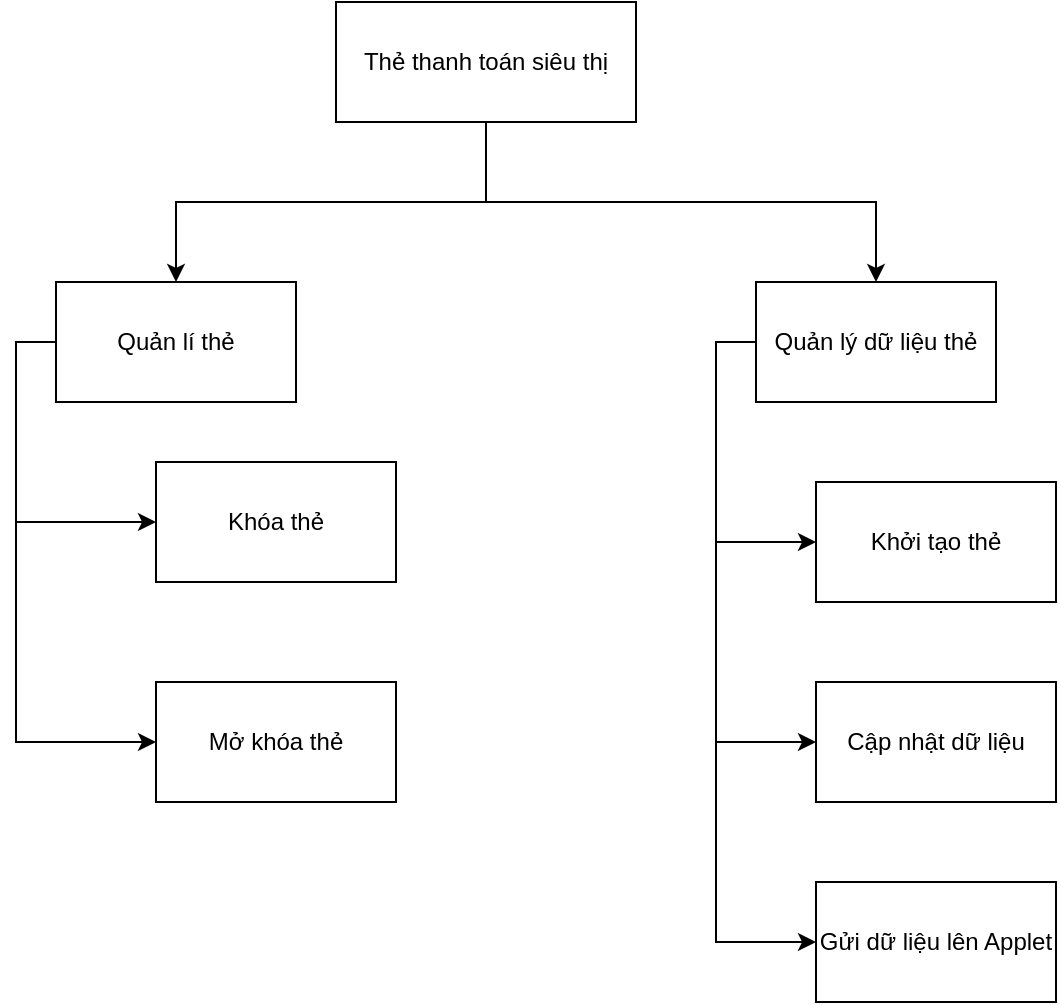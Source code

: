 <mxfile version="20.3.0" type="github" pages="3">
  <diagram id="s2KIgO2PvSNq3SzGP1Op" name="Page-1">
    <mxGraphModel dx="997" dy="548" grid="1" gridSize="10" guides="1" tooltips="1" connect="1" arrows="1" fold="1" page="1" pageScale="1" pageWidth="850" pageHeight="1100" math="0" shadow="0">
      <root>
        <mxCell id="0" />
        <mxCell id="1" parent="0" />
        <mxCell id="Gq5N5_ihpk3a6jA_Wd6o-12" style="edgeStyle=orthogonalEdgeStyle;rounded=0;orthogonalLoop=1;jettySize=auto;html=1;exitX=0.25;exitY=1;exitDx=0;exitDy=0;entryX=0.5;entryY=0;entryDx=0;entryDy=0;" parent="1" source="Gq5N5_ihpk3a6jA_Wd6o-1" target="Gq5N5_ihpk3a6jA_Wd6o-2" edge="1">
          <mxGeometry relative="1" as="geometry">
            <Array as="points">
              <mxPoint x="435" y="100" />
              <mxPoint x="435" y="140" />
              <mxPoint x="280" y="140" />
            </Array>
          </mxGeometry>
        </mxCell>
        <mxCell id="Gq5N5_ihpk3a6jA_Wd6o-13" style="edgeStyle=orthogonalEdgeStyle;rounded=0;orthogonalLoop=1;jettySize=auto;html=1;exitX=0.75;exitY=1;exitDx=0;exitDy=0;entryX=0.5;entryY=0;entryDx=0;entryDy=0;" parent="1" source="Gq5N5_ihpk3a6jA_Wd6o-1" target="Gq5N5_ihpk3a6jA_Wd6o-3" edge="1">
          <mxGeometry relative="1" as="geometry">
            <Array as="points">
              <mxPoint x="435" y="100" />
              <mxPoint x="435" y="140" />
              <mxPoint x="630" y="140" />
            </Array>
          </mxGeometry>
        </mxCell>
        <mxCell id="Gq5N5_ihpk3a6jA_Wd6o-1" value="Thẻ thanh toán siêu thị" style="rounded=0;whiteSpace=wrap;html=1;" parent="1" vertex="1">
          <mxGeometry x="360" y="40" width="150" height="60" as="geometry" />
        </mxCell>
        <mxCell id="Gq5N5_ihpk3a6jA_Wd6o-17" style="edgeStyle=orthogonalEdgeStyle;rounded=0;orthogonalLoop=1;jettySize=auto;html=1;exitX=0;exitY=0.5;exitDx=0;exitDy=0;entryX=0;entryY=0.5;entryDx=0;entryDy=0;" parent="1" source="Gq5N5_ihpk3a6jA_Wd6o-2" target="Gq5N5_ihpk3a6jA_Wd6o-18" edge="1">
          <mxGeometry relative="1" as="geometry">
            <Array as="points">
              <mxPoint x="200" y="210" />
              <mxPoint x="200" y="410" />
            </Array>
          </mxGeometry>
        </mxCell>
        <mxCell id="Gq5N5_ihpk3a6jA_Wd6o-20" style="edgeStyle=orthogonalEdgeStyle;rounded=0;orthogonalLoop=1;jettySize=auto;html=1;entryX=0;entryY=0.5;entryDx=0;entryDy=0;" parent="1" source="Gq5N5_ihpk3a6jA_Wd6o-2" target="Gq5N5_ihpk3a6jA_Wd6o-14" edge="1">
          <mxGeometry relative="1" as="geometry">
            <Array as="points">
              <mxPoint x="200" y="210" />
              <mxPoint x="200" y="300" />
            </Array>
          </mxGeometry>
        </mxCell>
        <mxCell id="Gq5N5_ihpk3a6jA_Wd6o-2" value="Quản lí thẻ" style="rounded=0;whiteSpace=wrap;html=1;" parent="1" vertex="1">
          <mxGeometry x="220" y="180" width="120" height="60" as="geometry" />
        </mxCell>
        <mxCell id="Gq5N5_ihpk3a6jA_Wd6o-22" style="edgeStyle=orthogonalEdgeStyle;rounded=0;orthogonalLoop=1;jettySize=auto;html=1;exitX=0;exitY=0.5;exitDx=0;exitDy=0;entryX=0;entryY=0.5;entryDx=0;entryDy=0;" parent="1" source="Gq5N5_ihpk3a6jA_Wd6o-3" target="Gq5N5_ihpk3a6jA_Wd6o-21" edge="1">
          <mxGeometry relative="1" as="geometry" />
        </mxCell>
        <mxCell id="Gq5N5_ihpk3a6jA_Wd6o-25" style="edgeStyle=orthogonalEdgeStyle;rounded=0;orthogonalLoop=1;jettySize=auto;html=1;entryX=0;entryY=0.5;entryDx=0;entryDy=0;" parent="1" source="Gq5N5_ihpk3a6jA_Wd6o-3" target="Gq5N5_ihpk3a6jA_Wd6o-23" edge="1">
          <mxGeometry relative="1" as="geometry">
            <Array as="points">
              <mxPoint x="550" y="210" />
              <mxPoint x="550" y="410" />
            </Array>
          </mxGeometry>
        </mxCell>
        <mxCell id="Gq5N5_ihpk3a6jA_Wd6o-26" style="edgeStyle=orthogonalEdgeStyle;rounded=0;orthogonalLoop=1;jettySize=auto;html=1;entryX=0;entryY=0.5;entryDx=0;entryDy=0;" parent="1" source="Gq5N5_ihpk3a6jA_Wd6o-3" target="Gq5N5_ihpk3a6jA_Wd6o-24" edge="1">
          <mxGeometry relative="1" as="geometry">
            <Array as="points">
              <mxPoint x="550" y="210" />
              <mxPoint x="550" y="510" />
            </Array>
          </mxGeometry>
        </mxCell>
        <mxCell id="Gq5N5_ihpk3a6jA_Wd6o-3" value="Quản lý dữ liệu thẻ" style="rounded=0;whiteSpace=wrap;html=1;" parent="1" vertex="1">
          <mxGeometry x="570" y="180" width="120" height="60" as="geometry" />
        </mxCell>
        <mxCell id="Gq5N5_ihpk3a6jA_Wd6o-14" value="Khóa thẻ" style="rounded=0;whiteSpace=wrap;html=1;" parent="1" vertex="1">
          <mxGeometry x="270" y="270" width="120" height="60" as="geometry" />
        </mxCell>
        <mxCell id="Gq5N5_ihpk3a6jA_Wd6o-18" value="Mở khóa thẻ" style="rounded=0;whiteSpace=wrap;html=1;" parent="1" vertex="1">
          <mxGeometry x="270" y="380" width="120" height="60" as="geometry" />
        </mxCell>
        <mxCell id="Gq5N5_ihpk3a6jA_Wd6o-21" value="Khởi tạo thẻ" style="rounded=0;whiteSpace=wrap;html=1;" parent="1" vertex="1">
          <mxGeometry x="600" y="280" width="120" height="60" as="geometry" />
        </mxCell>
        <mxCell id="Gq5N5_ihpk3a6jA_Wd6o-23" value="Cập nhật dữ liệu" style="rounded=0;whiteSpace=wrap;html=1;" parent="1" vertex="1">
          <mxGeometry x="600" y="380" width="120" height="60" as="geometry" />
        </mxCell>
        <mxCell id="Gq5N5_ihpk3a6jA_Wd6o-24" value="Gửi dữ liệu lên Applet" style="rounded=0;whiteSpace=wrap;html=1;" parent="1" vertex="1">
          <mxGeometry x="600" y="480" width="120" height="60" as="geometry" />
        </mxCell>
      </root>
    </mxGraphModel>
  </diagram>
  <diagram id="UxgXBTuW9lzwMIfWz5Eo" name="Page-2">
    <mxGraphModel dx="997" dy="548" grid="1" gridSize="10" guides="1" tooltips="1" connect="1" arrows="1" fold="1" page="1" pageScale="1" pageWidth="850" pageHeight="1100" math="0" shadow="0">
      <root>
        <mxCell id="0" />
        <mxCell id="1" parent="0" />
        <mxCell id="IsuUf2nJKKr1LJE2aQE9-7" style="edgeStyle=orthogonalEdgeStyle;rounded=0;orthogonalLoop=1;jettySize=auto;html=1;exitX=1;exitY=0.5;exitDx=0;exitDy=0;exitPerimeter=0;" edge="1" parent="1" source="IsuUf2nJKKr1LJE2aQE9-2">
          <mxGeometry relative="1" as="geometry">
            <mxPoint x="590" y="200" as="targetPoint" />
          </mxGeometry>
        </mxCell>
        <mxCell id="IsuUf2nJKKr1LJE2aQE9-11" value="False &amp;gt; 3" style="edgeLabel;html=1;align=center;verticalAlign=middle;resizable=0;points=[];fontSize=14;" vertex="1" connectable="0" parent="IsuUf2nJKKr1LJE2aQE9-7">
          <mxGeometry x="-0.2" y="4" relative="1" as="geometry">
            <mxPoint y="-16" as="offset" />
          </mxGeometry>
        </mxCell>
        <mxCell id="IsuUf2nJKKr1LJE2aQE9-13" value="" style="edgeStyle=orthogonalEdgeStyle;rounded=0;orthogonalLoop=1;jettySize=auto;html=1;fontSize=14;" edge="1" parent="1" source="IsuUf2nJKKr1LJE2aQE9-2" target="IsuUf2nJKKr1LJE2aQE9-12">
          <mxGeometry relative="1" as="geometry" />
        </mxCell>
        <mxCell id="IsuUf2nJKKr1LJE2aQE9-2" value="&lt;font style=&quot;font-size: 14px;&quot;&gt;Nhập mã PIN&lt;/font&gt;" style="strokeWidth=2;html=1;shape=mxgraph.flowchart.decision;whiteSpace=wrap;" vertex="1" parent="1">
          <mxGeometry x="310" y="150" width="160" height="100" as="geometry" />
        </mxCell>
        <mxCell id="IsuUf2nJKKr1LJE2aQE9-6" style="edgeStyle=orthogonalEdgeStyle;rounded=0;orthogonalLoop=1;jettySize=auto;html=1;entryX=0.5;entryY=0;entryDx=0;entryDy=0;entryPerimeter=0;" edge="1" parent="1" source="IsuUf2nJKKr1LJE2aQE9-3" target="IsuUf2nJKKr1LJE2aQE9-2">
          <mxGeometry relative="1" as="geometry" />
        </mxCell>
        <mxCell id="IsuUf2nJKKr1LJE2aQE9-3" value="" style="ellipse;whiteSpace=wrap;html=1;aspect=fixed;strokeWidth=1;fillColor=#000000;" vertex="1" parent="1">
          <mxGeometry x="380" y="70" width="20" height="20" as="geometry" />
        </mxCell>
        <mxCell id="IsuUf2nJKKr1LJE2aQE9-8" value="&lt;font style=&quot;font-size: 14px;&quot;&gt;Khóa thẻ&lt;/font&gt;" style="rounded=0;whiteSpace=wrap;html=1;strokeColor=#000000;strokeWidth=2;fillColor=default;" vertex="1" parent="1">
          <mxGeometry x="590" y="170" width="120" height="70" as="geometry" />
        </mxCell>
        <mxCell id="IsuUf2nJKKr1LJE2aQE9-15" value="" style="edgeStyle=orthogonalEdgeStyle;rounded=0;orthogonalLoop=1;jettySize=auto;html=1;fontSize=14;" edge="1" parent="1" source="IsuUf2nJKKr1LJE2aQE9-12">
          <mxGeometry relative="1" as="geometry">
            <mxPoint x="390" y="426" as="targetPoint" />
          </mxGeometry>
        </mxCell>
        <mxCell id="IsuUf2nJKKr1LJE2aQE9-12" value="Hiển thị giao diện Home/ Khởi tạo thẻ" style="whiteSpace=wrap;html=1;strokeWidth=2;fontSize=14;" vertex="1" parent="1">
          <mxGeometry x="330" y="310" width="120" height="60" as="geometry" />
        </mxCell>
        <mxCell id="IsuUf2nJKKr1LJE2aQE9-17" value="" style="ellipse;html=1;shape=endState;shadow=0;sketch=0;strokeWidth=1;fontSize=14;dropTarget=0;fillColor=#000000;" vertex="1" parent="1">
          <mxGeometry x="375" y="430" width="30" height="30" as="geometry" />
        </mxCell>
      </root>
    </mxGraphModel>
  </diagram>
  <diagram id="aGvHB609TjytMwpsdZyC" name="Page-3">
    <mxGraphModel dx="997" dy="548" grid="1" gridSize="10" guides="1" tooltips="1" connect="1" arrows="1" fold="1" page="1" pageScale="1" pageWidth="850" pageHeight="1100" math="0" shadow="0">
      <root>
        <mxCell id="0" />
        <mxCell id="1" parent="0" />
        <mxCell id="AuBaEk5z0Y04H_QIRiDl-2" value="" style="edgeStyle=orthogonalEdgeStyle;html=1;verticalAlign=bottom;endArrow=open;endSize=8;strokeColor=#FFFFFF;rounded=0;fontSize=14;" edge="1" parent="1">
          <mxGeometry relative="1" as="geometry">
            <mxPoint x="215" y="130" as="targetPoint" />
            <mxPoint x="215" y="70" as="sourcePoint" />
          </mxGeometry>
        </mxCell>
        <mxCell id="AuBaEk5z0Y04H_QIRiDl-8" value="" style="edgeStyle=orthogonalEdgeStyle;rounded=0;orthogonalLoop=1;jettySize=auto;html=1;strokeColor=#FFFFFF;fontSize=14;" edge="1" parent="1" source="AuBaEk5z0Y04H_QIRiDl-5">
          <mxGeometry relative="1" as="geometry">
            <mxPoint x="155" y="210" as="targetPoint" />
          </mxGeometry>
        </mxCell>
        <mxCell id="AuBaEk5z0Y04H_QIRiDl-10" value="" style="edgeStyle=orthogonalEdgeStyle;rounded=0;orthogonalLoop=1;jettySize=auto;html=1;strokeColor=#000000;fontSize=14;" edge="1" parent="1" source="AuBaEk5z0Y04H_QIRiDl-5" target="AuBaEk5z0Y04H_QIRiDl-9">
          <mxGeometry relative="1" as="geometry" />
        </mxCell>
        <mxCell id="AuBaEk5z0Y04H_QIRiDl-5" value="" style="ellipse;html=1;shape=startState;fillColor=#FFFFFF;strokeColor=#000000;shadow=0;sketch=0;strokeWidth=1;fontSize=14;" vertex="1" parent="1">
          <mxGeometry x="140" y="30" width="30" height="30" as="geometry" />
        </mxCell>
        <mxCell id="AuBaEk5z0Y04H_QIRiDl-12" value="" style="edgeStyle=orthogonalEdgeStyle;rounded=0;orthogonalLoop=1;jettySize=auto;html=1;strokeColor=#000000;fontSize=14;" edge="1" parent="1" source="AuBaEk5z0Y04H_QIRiDl-9" target="AuBaEk5z0Y04H_QIRiDl-11">
          <mxGeometry relative="1" as="geometry" />
        </mxCell>
        <mxCell id="AuBaEk5z0Y04H_QIRiDl-15" value="" style="edgeStyle=orthogonalEdgeStyle;rounded=0;orthogonalLoop=1;jettySize=auto;html=1;strokeColor=#000000;fontSize=14;" edge="1" parent="1" source="AuBaEk5z0Y04H_QIRiDl-9" target="AuBaEk5z0Y04H_QIRiDl-14">
          <mxGeometry relative="1" as="geometry" />
        </mxCell>
        <mxCell id="AuBaEk5z0Y04H_QIRiDl-9" value="Nhập mã PIN" style="rhombus;whiteSpace=wrap;html=1;fontSize=14;fillColor=#FFFFFF;strokeColor=#000000;shadow=0;sketch=0;strokeWidth=1;" vertex="1" parent="1">
          <mxGeometry x="50" y="115" width="210" height="80" as="geometry" />
        </mxCell>
        <mxCell id="AuBaEk5z0Y04H_QIRiDl-11" value="Khóa thẻ" style="whiteSpace=wrap;html=1;fontSize=14;fillColor=#FFFFFF;strokeColor=#000000;shadow=0;sketch=0;strokeWidth=1;" vertex="1" parent="1">
          <mxGeometry x="360" y="125" width="120" height="60" as="geometry" />
        </mxCell>
        <mxCell id="AuBaEk5z0Y04H_QIRiDl-13" value="False &amp;gt; 3" style="text;html=1;align=center;verticalAlign=middle;resizable=0;points=[];autosize=1;strokeColor=none;fillColor=none;fontSize=14;" vertex="1" parent="1">
          <mxGeometry x="260" y="115" width="80" height="30" as="geometry" />
        </mxCell>
        <mxCell id="AuBaEk5z0Y04H_QIRiDl-18" value="" style="edgeStyle=orthogonalEdgeStyle;rounded=0;orthogonalLoop=1;jettySize=auto;html=1;strokeColor=#000000;fontSize=14;" edge="1" parent="1" source="AuBaEk5z0Y04H_QIRiDl-14" target="AuBaEk5z0Y04H_QIRiDl-17">
          <mxGeometry relative="1" as="geometry" />
        </mxCell>
        <mxCell id="AuBaEk5z0Y04H_QIRiDl-14" value="Lấy thông tin từ thẻ" style="whiteSpace=wrap;html=1;fontSize=14;fillColor=#FFFFFF;strokeColor=#000000;shadow=0;sketch=0;strokeWidth=1;" vertex="1" parent="1">
          <mxGeometry x="95" y="260" width="120" height="60" as="geometry" />
        </mxCell>
        <mxCell id="AuBaEk5z0Y04H_QIRiDl-16" value="True" style="text;html=1;align=center;verticalAlign=middle;resizable=0;points=[];autosize=1;strokeColor=none;fillColor=none;fontSize=14;" vertex="1" parent="1">
          <mxGeometry x="160" y="220" width="50" height="30" as="geometry" />
        </mxCell>
        <mxCell id="AuBaEk5z0Y04H_QIRiDl-20" value="" style="edgeStyle=orthogonalEdgeStyle;rounded=0;orthogonalLoop=1;jettySize=auto;html=1;strokeColor=#000000;fontSize=14;" edge="1" parent="1" source="AuBaEk5z0Y04H_QIRiDl-17" target="AuBaEk5z0Y04H_QIRiDl-19">
          <mxGeometry relative="1" as="geometry" />
        </mxCell>
        <mxCell id="AuBaEk5z0Y04H_QIRiDl-23" value="" style="edgeStyle=orthogonalEdgeStyle;rounded=0;orthogonalLoop=1;jettySize=auto;html=1;strokeColor=#000000;fontSize=14;" edge="1" parent="1" source="AuBaEk5z0Y04H_QIRiDl-17" target="AuBaEk5z0Y04H_QIRiDl-22">
          <mxGeometry relative="1" as="geometry" />
        </mxCell>
        <mxCell id="AuBaEk5z0Y04H_QIRiDl-17" value="Kiểm tra xem có thông tin chưa" style="rhombus;whiteSpace=wrap;html=1;fontSize=14;fillColor=#FFFFFF;strokeColor=#000000;shadow=0;sketch=0;strokeWidth=1;" vertex="1" parent="1">
          <mxGeometry x="75" y="370" width="160" height="100" as="geometry" />
        </mxCell>
        <mxCell id="AuBaEk5z0Y04H_QIRiDl-38" style="edgeStyle=orthogonalEdgeStyle;rounded=0;orthogonalLoop=1;jettySize=auto;html=1;strokeColor=#000000;fontSize=14;" edge="1" parent="1" source="AuBaEk5z0Y04H_QIRiDl-19" target="AuBaEk5z0Y04H_QIRiDl-37">
          <mxGeometry relative="1" as="geometry" />
        </mxCell>
        <mxCell id="AuBaEk5z0Y04H_QIRiDl-19" value="Hiển thị giao diện&amp;nbsp;&lt;br&gt;Home" style="whiteSpace=wrap;html=1;fontSize=14;fillColor=#FFFFFF;strokeColor=#000000;shadow=0;sketch=0;strokeWidth=1;" vertex="1" parent="1">
          <mxGeometry x="95" y="520" width="120" height="60" as="geometry" />
        </mxCell>
        <mxCell id="AuBaEk5z0Y04H_QIRiDl-21" value="True" style="text;html=1;align=center;verticalAlign=middle;resizable=0;points=[];autosize=1;strokeColor=none;fillColor=none;fontSize=14;" vertex="1" parent="1">
          <mxGeometry x="95" y="495" width="50" height="30" as="geometry" />
        </mxCell>
        <mxCell id="AuBaEk5z0Y04H_QIRiDl-26" value="" style="edgeStyle=orthogonalEdgeStyle;rounded=0;orthogonalLoop=1;jettySize=auto;html=1;strokeColor=#000000;fontSize=14;" edge="1" parent="1" source="AuBaEk5z0Y04H_QIRiDl-22" target="AuBaEk5z0Y04H_QIRiDl-25">
          <mxGeometry relative="1" as="geometry" />
        </mxCell>
        <mxCell id="AuBaEk5z0Y04H_QIRiDl-22" value="Hiển thị giao diện khởi tạo" style="whiteSpace=wrap;html=1;fontSize=14;fillColor=#FFFFFF;strokeColor=#000000;shadow=0;sketch=0;strokeWidth=1;" vertex="1" parent="1">
          <mxGeometry x="335" y="390" width="120" height="60" as="geometry" />
        </mxCell>
        <mxCell id="AuBaEk5z0Y04H_QIRiDl-24" value="False" style="text;html=1;align=center;verticalAlign=middle;resizable=0;points=[];autosize=1;strokeColor=none;fillColor=none;fontSize=14;" vertex="1" parent="1">
          <mxGeometry x="250" y="395" width="60" height="30" as="geometry" />
        </mxCell>
        <mxCell id="AuBaEk5z0Y04H_QIRiDl-27" style="edgeStyle=orthogonalEdgeStyle;rounded=0;orthogonalLoop=1;jettySize=auto;html=1;entryX=0.5;entryY=1;entryDx=0;entryDy=0;strokeColor=#000000;fontSize=14;" edge="1" parent="1" source="AuBaEk5z0Y04H_QIRiDl-25" target="AuBaEk5z0Y04H_QIRiDl-22">
          <mxGeometry relative="1" as="geometry">
            <Array as="points">
              <mxPoint x="555" y="480" />
              <mxPoint x="395" y="480" />
            </Array>
          </mxGeometry>
        </mxCell>
        <mxCell id="AuBaEk5z0Y04H_QIRiDl-30" value="" style="edgeStyle=orthogonalEdgeStyle;rounded=0;orthogonalLoop=1;jettySize=auto;html=1;strokeColor=#000000;fontSize=14;" edge="1" parent="1" source="AuBaEk5z0Y04H_QIRiDl-25" target="AuBaEk5z0Y04H_QIRiDl-29">
          <mxGeometry relative="1" as="geometry" />
        </mxCell>
        <mxCell id="AuBaEk5z0Y04H_QIRiDl-25" value="Kiểm tra&amp;nbsp;&lt;br&gt;thông tin" style="rhombus;whiteSpace=wrap;html=1;fontSize=14;fillColor=#FFFFFF;strokeColor=#000000;shadow=0;sketch=0;strokeWidth=1;" vertex="1" parent="1">
          <mxGeometry x="500" y="380" width="110" height="80" as="geometry" />
        </mxCell>
        <mxCell id="AuBaEk5z0Y04H_QIRiDl-28" value="False" style="text;html=1;align=center;verticalAlign=middle;resizable=0;points=[];autosize=1;strokeColor=none;fillColor=none;fontSize=14;" vertex="1" parent="1">
          <mxGeometry x="460" y="455" width="60" height="30" as="geometry" />
        </mxCell>
        <mxCell id="AuBaEk5z0Y04H_QIRiDl-33" value="" style="edgeStyle=orthogonalEdgeStyle;rounded=0;orthogonalLoop=1;jettySize=auto;html=1;strokeColor=#000000;fontSize=14;" edge="1" parent="1" source="AuBaEk5z0Y04H_QIRiDl-29" target="AuBaEk5z0Y04H_QIRiDl-32">
          <mxGeometry relative="1" as="geometry" />
        </mxCell>
        <mxCell id="AuBaEk5z0Y04H_QIRiDl-29" value="Gửi dữ liệu&lt;br&gt;xuống thẻ" style="whiteSpace=wrap;html=1;fontSize=14;fillColor=#FFFFFF;strokeColor=#000000;shadow=0;sketch=0;strokeWidth=1;" vertex="1" parent="1">
          <mxGeometry x="670" y="390" width="120" height="60" as="geometry" />
        </mxCell>
        <mxCell id="AuBaEk5z0Y04H_QIRiDl-31" value="True" style="text;html=1;align=center;verticalAlign=middle;resizable=0;points=[];autosize=1;strokeColor=none;fillColor=none;fontSize=14;" vertex="1" parent="1">
          <mxGeometry x="620" y="395" width="50" height="30" as="geometry" />
        </mxCell>
        <mxCell id="AuBaEk5z0Y04H_QIRiDl-35" value="" style="edgeStyle=orthogonalEdgeStyle;rounded=0;orthogonalLoop=1;jettySize=auto;html=1;strokeColor=#000000;fontSize=14;" edge="1" parent="1" source="AuBaEk5z0Y04H_QIRiDl-32" target="AuBaEk5z0Y04H_QIRiDl-34">
          <mxGeometry relative="1" as="geometry" />
        </mxCell>
        <mxCell id="AuBaEk5z0Y04H_QIRiDl-32" value="Khởi tạo thông&lt;br&gt;tin" style="whiteSpace=wrap;html=1;fontSize=14;fillColor=#FFFFFF;strokeColor=#000000;shadow=0;sketch=0;strokeWidth=1;" vertex="1" parent="1">
          <mxGeometry x="670" y="270" width="120" height="60" as="geometry" />
        </mxCell>
        <mxCell id="AuBaEk5z0Y04H_QIRiDl-36" style="edgeStyle=orthogonalEdgeStyle;rounded=0;orthogonalLoop=1;jettySize=auto;html=1;entryX=1;entryY=0.5;entryDx=0;entryDy=0;strokeColor=#000000;fontSize=14;" edge="1" parent="1" source="AuBaEk5z0Y04H_QIRiDl-34" target="AuBaEk5z0Y04H_QIRiDl-19">
          <mxGeometry relative="1" as="geometry">
            <Array as="points">
              <mxPoint x="810" y="200" />
              <mxPoint x="810" y="550" />
            </Array>
          </mxGeometry>
        </mxCell>
        <mxCell id="AuBaEk5z0Y04H_QIRiDl-34" value="Lưu thông tin vào&lt;br&gt;thẻ" style="whiteSpace=wrap;html=1;fontSize=14;fillColor=#FFFFFF;strokeColor=#000000;shadow=0;sketch=0;strokeWidth=1;" vertex="1" parent="1">
          <mxGeometry x="670" y="170" width="120" height="60" as="geometry" />
        </mxCell>
        <mxCell id="AuBaEk5z0Y04H_QIRiDl-37" value="" style="ellipse;html=1;shape=endState;fillColor=#000000;strokeColor=#000000;shadow=0;sketch=0;strokeWidth=1;fontSize=14;" vertex="1" parent="1">
          <mxGeometry x="140" y="630" width="30" height="30" as="geometry" />
        </mxCell>
      </root>
    </mxGraphModel>
  </diagram>
</mxfile>

